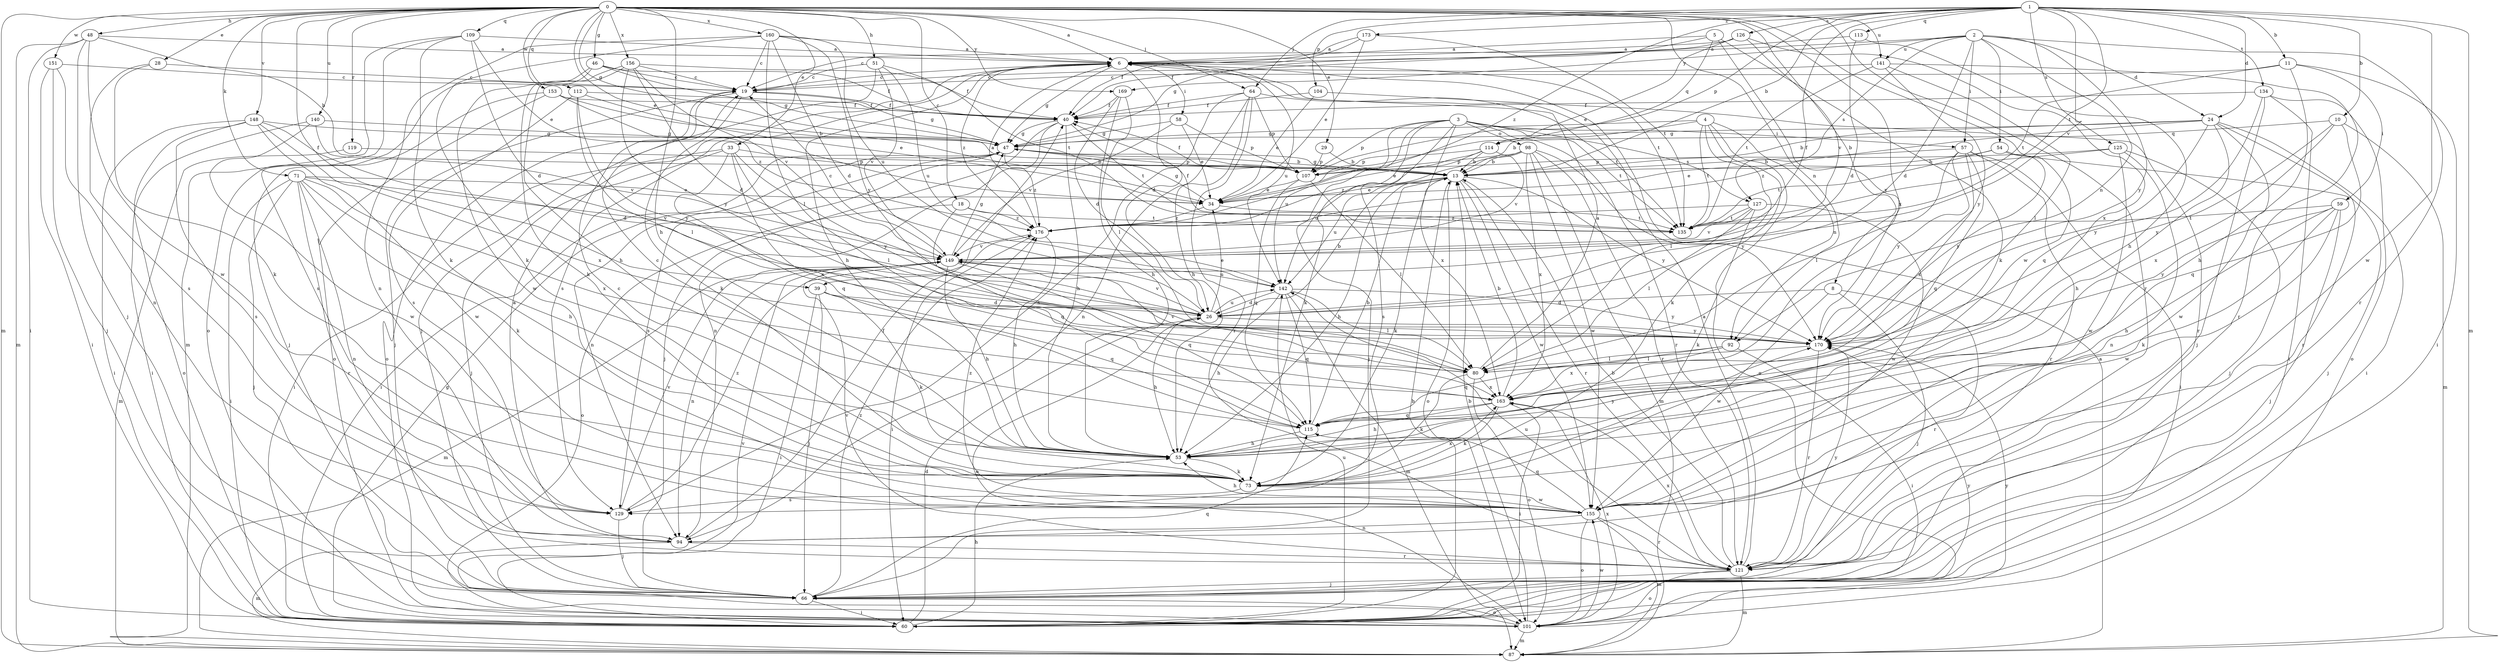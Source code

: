 strict digraph  {
0;
1;
2;
3;
4;
5;
6;
8;
10;
11;
13;
18;
19;
24;
26;
28;
29;
33;
34;
39;
40;
46;
47;
48;
51;
53;
54;
57;
58;
59;
60;
64;
66;
71;
73;
80;
87;
92;
94;
98;
101;
104;
107;
109;
112;
113;
114;
115;
119;
121;
125;
126;
127;
129;
134;
135;
140;
141;
142;
148;
149;
151;
153;
155;
156;
160;
163;
169;
170;
173;
176;
0 -> 6  [label=a];
0 -> 8  [label=b];
0 -> 18  [label=c];
0 -> 28  [label=e];
0 -> 29  [label=e];
0 -> 33  [label=e];
0 -> 34  [label=e];
0 -> 39  [label=f];
0 -> 46  [label=g];
0 -> 47  [label=g];
0 -> 48  [label=h];
0 -> 51  [label=h];
0 -> 53  [label=h];
0 -> 64  [label=j];
0 -> 71  [label=k];
0 -> 87  [label=m];
0 -> 92  [label=n];
0 -> 109  [label=q];
0 -> 112  [label=q];
0 -> 119  [label=r];
0 -> 121  [label=r];
0 -> 140  [label=u];
0 -> 141  [label=u];
0 -> 148  [label=v];
0 -> 151  [label=w];
0 -> 153  [label=w];
0 -> 155  [label=w];
0 -> 156  [label=x];
0 -> 160  [label=x];
0 -> 163  [label=x];
0 -> 169  [label=y];
1 -> 10  [label=b];
1 -> 11  [label=b];
1 -> 13  [label=b];
1 -> 24  [label=d];
1 -> 39  [label=f];
1 -> 64  [label=j];
1 -> 87  [label=m];
1 -> 104  [label=p];
1 -> 107  [label=p];
1 -> 113  [label=q];
1 -> 125  [label=s];
1 -> 126  [label=s];
1 -> 134  [label=t];
1 -> 135  [label=t];
1 -> 149  [label=v];
1 -> 155  [label=w];
1 -> 173  [label=z];
1 -> 176  [label=z];
2 -> 19  [label=c];
2 -> 24  [label=d];
2 -> 26  [label=d];
2 -> 54  [label=i];
2 -> 57  [label=i];
2 -> 92  [label=n];
2 -> 121  [label=r];
2 -> 127  [label=s];
2 -> 141  [label=u];
2 -> 169  [label=y];
2 -> 170  [label=y];
3 -> 57  [label=i];
3 -> 66  [label=j];
3 -> 73  [label=k];
3 -> 98  [label=o];
3 -> 107  [label=p];
3 -> 121  [label=r];
3 -> 127  [label=s];
3 -> 129  [label=s];
3 -> 135  [label=t];
3 -> 142  [label=u];
3 -> 163  [label=x];
4 -> 13  [label=b];
4 -> 47  [label=g];
4 -> 73  [label=k];
4 -> 80  [label=l];
4 -> 92  [label=n];
4 -> 101  [label=o];
4 -> 135  [label=t];
5 -> 6  [label=a];
5 -> 47  [label=g];
5 -> 73  [label=k];
5 -> 114  [label=q];
5 -> 170  [label=y];
6 -> 19  [label=c];
6 -> 26  [label=d];
6 -> 47  [label=g];
6 -> 53  [label=h];
6 -> 58  [label=i];
6 -> 129  [label=s];
6 -> 135  [label=t];
6 -> 142  [label=u];
6 -> 176  [label=z];
8 -> 26  [label=d];
8 -> 66  [label=j];
8 -> 121  [label=r];
8 -> 155  [label=w];
10 -> 87  [label=m];
10 -> 114  [label=q];
10 -> 115  [label=q];
10 -> 163  [label=x];
10 -> 170  [label=y];
11 -> 19  [label=c];
11 -> 53  [label=h];
11 -> 59  [label=i];
11 -> 60  [label=i];
11 -> 135  [label=t];
13 -> 34  [label=e];
13 -> 47  [label=g];
13 -> 53  [label=h];
13 -> 73  [label=k];
13 -> 101  [label=o];
13 -> 121  [label=r];
13 -> 142  [label=u];
13 -> 155  [label=w];
13 -> 170  [label=y];
18 -> 101  [label=o];
18 -> 115  [label=q];
18 -> 135  [label=t];
18 -> 176  [label=z];
19 -> 40  [label=f];
19 -> 47  [label=g];
19 -> 66  [label=j];
19 -> 73  [label=k];
19 -> 101  [label=o];
24 -> 13  [label=b];
24 -> 47  [label=g];
24 -> 53  [label=h];
24 -> 60  [label=i];
24 -> 121  [label=r];
24 -> 155  [label=w];
24 -> 170  [label=y];
24 -> 176  [label=z];
26 -> 13  [label=b];
26 -> 34  [label=e];
26 -> 53  [label=h];
26 -> 101  [label=o];
26 -> 142  [label=u];
26 -> 149  [label=v];
26 -> 170  [label=y];
28 -> 19  [label=c];
28 -> 73  [label=k];
28 -> 129  [label=s];
29 -> 13  [label=b];
29 -> 107  [label=p];
33 -> 60  [label=i];
33 -> 66  [label=j];
33 -> 80  [label=l];
33 -> 107  [label=p];
33 -> 115  [label=q];
33 -> 163  [label=x];
33 -> 170  [label=y];
34 -> 47  [label=g];
34 -> 135  [label=t];
34 -> 176  [label=z];
39 -> 26  [label=d];
39 -> 60  [label=i];
39 -> 66  [label=j];
39 -> 73  [label=k];
39 -> 115  [label=q];
40 -> 47  [label=g];
40 -> 53  [label=h];
40 -> 66  [label=j];
40 -> 94  [label=n];
40 -> 135  [label=t];
46 -> 19  [label=c];
46 -> 40  [label=f];
46 -> 47  [label=g];
46 -> 129  [label=s];
46 -> 155  [label=w];
47 -> 13  [label=b];
47 -> 60  [label=i];
47 -> 94  [label=n];
47 -> 107  [label=p];
47 -> 129  [label=s];
47 -> 176  [label=z];
48 -> 6  [label=a];
48 -> 13  [label=b];
48 -> 60  [label=i];
48 -> 66  [label=j];
48 -> 87  [label=m];
48 -> 155  [label=w];
51 -> 19  [label=c];
51 -> 66  [label=j];
51 -> 135  [label=t];
51 -> 142  [label=u];
51 -> 149  [label=v];
53 -> 73  [label=k];
53 -> 170  [label=y];
54 -> 13  [label=b];
54 -> 66  [label=j];
54 -> 135  [label=t];
54 -> 170  [label=y];
57 -> 13  [label=b];
57 -> 60  [label=i];
57 -> 80  [label=l];
57 -> 115  [label=q];
57 -> 121  [label=r];
57 -> 163  [label=x];
57 -> 170  [label=y];
58 -> 34  [label=e];
58 -> 47  [label=g];
58 -> 107  [label=p];
58 -> 149  [label=v];
59 -> 53  [label=h];
59 -> 66  [label=j];
59 -> 73  [label=k];
59 -> 135  [label=t];
59 -> 155  [label=w];
59 -> 170  [label=y];
60 -> 13  [label=b];
60 -> 26  [label=d];
60 -> 47  [label=g];
60 -> 53  [label=h];
60 -> 142  [label=u];
60 -> 170  [label=y];
64 -> 40  [label=f];
64 -> 53  [label=h];
64 -> 94  [label=n];
64 -> 107  [label=p];
64 -> 121  [label=r];
64 -> 129  [label=s];
64 -> 135  [label=t];
66 -> 60  [label=i];
66 -> 101  [label=o];
66 -> 115  [label=q];
66 -> 176  [label=z];
71 -> 34  [label=e];
71 -> 53  [label=h];
71 -> 60  [label=i];
71 -> 66  [label=j];
71 -> 73  [label=k];
71 -> 94  [label=n];
71 -> 121  [label=r];
71 -> 149  [label=v];
71 -> 163  [label=x];
73 -> 19  [label=c];
73 -> 129  [label=s];
73 -> 155  [label=w];
73 -> 163  [label=x];
80 -> 6  [label=a];
80 -> 73  [label=k];
80 -> 101  [label=o];
80 -> 149  [label=v];
80 -> 163  [label=x];
87 -> 6  [label=a];
92 -> 60  [label=i];
92 -> 80  [label=l];
92 -> 115  [label=q];
92 -> 163  [label=x];
94 -> 6  [label=a];
94 -> 40  [label=f];
94 -> 87  [label=m];
94 -> 121  [label=r];
98 -> 13  [label=b];
98 -> 87  [label=m];
98 -> 107  [label=p];
98 -> 121  [label=r];
98 -> 142  [label=u];
98 -> 155  [label=w];
98 -> 163  [label=x];
98 -> 170  [label=y];
101 -> 13  [label=b];
101 -> 87  [label=m];
101 -> 149  [label=v];
101 -> 155  [label=w];
101 -> 163  [label=x];
101 -> 170  [label=y];
104 -> 34  [label=e];
104 -> 40  [label=f];
104 -> 121  [label=r];
107 -> 34  [label=e];
107 -> 40  [label=f];
107 -> 80  [label=l];
107 -> 115  [label=q];
109 -> 6  [label=a];
109 -> 26  [label=d];
109 -> 34  [label=e];
109 -> 73  [label=k];
109 -> 87  [label=m];
109 -> 101  [label=o];
112 -> 34  [label=e];
112 -> 40  [label=f];
112 -> 80  [label=l];
112 -> 129  [label=s];
112 -> 170  [label=y];
113 -> 6  [label=a];
113 -> 26  [label=d];
113 -> 53  [label=h];
114 -> 13  [label=b];
114 -> 34  [label=e];
114 -> 107  [label=p];
114 -> 149  [label=v];
114 -> 176  [label=z];
115 -> 13  [label=b];
115 -> 19  [label=c];
115 -> 53  [label=h];
119 -> 13  [label=b];
119 -> 87  [label=m];
121 -> 6  [label=a];
121 -> 13  [label=b];
121 -> 66  [label=j];
121 -> 87  [label=m];
121 -> 101  [label=o];
121 -> 142  [label=u];
121 -> 149  [label=v];
121 -> 163  [label=x];
121 -> 170  [label=y];
125 -> 34  [label=e];
125 -> 66  [label=j];
125 -> 94  [label=n];
125 -> 107  [label=p];
125 -> 155  [label=w];
126 -> 6  [label=a];
126 -> 34  [label=e];
126 -> 40  [label=f];
126 -> 149  [label=v];
126 -> 163  [label=x];
127 -> 73  [label=k];
127 -> 80  [label=l];
127 -> 135  [label=t];
127 -> 149  [label=v];
127 -> 155  [label=w];
127 -> 176  [label=z];
129 -> 66  [label=j];
129 -> 149  [label=v];
129 -> 176  [label=z];
134 -> 40  [label=f];
134 -> 60  [label=i];
134 -> 66  [label=j];
134 -> 101  [label=o];
134 -> 115  [label=q];
135 -> 40  [label=f];
140 -> 47  [label=g];
140 -> 60  [label=i];
140 -> 149  [label=v];
140 -> 155  [label=w];
141 -> 19  [label=c];
141 -> 80  [label=l];
141 -> 121  [label=r];
141 -> 135  [label=t];
141 -> 170  [label=y];
142 -> 26  [label=d];
142 -> 53  [label=h];
142 -> 80  [label=l];
142 -> 87  [label=m];
142 -> 115  [label=q];
142 -> 170  [label=y];
148 -> 26  [label=d];
148 -> 47  [label=g];
148 -> 60  [label=i];
148 -> 101  [label=o];
148 -> 129  [label=s];
148 -> 155  [label=w];
148 -> 163  [label=x];
149 -> 19  [label=c];
149 -> 47  [label=g];
149 -> 53  [label=h];
149 -> 87  [label=m];
149 -> 94  [label=n];
149 -> 115  [label=q];
149 -> 142  [label=u];
151 -> 19  [label=c];
151 -> 60  [label=i];
151 -> 66  [label=j];
151 -> 94  [label=n];
153 -> 13  [label=b];
153 -> 40  [label=f];
153 -> 66  [label=j];
153 -> 101  [label=o];
153 -> 176  [label=z];
155 -> 53  [label=h];
155 -> 87  [label=m];
155 -> 94  [label=n];
155 -> 101  [label=o];
155 -> 115  [label=q];
155 -> 121  [label=r];
155 -> 176  [label=z];
156 -> 19  [label=c];
156 -> 26  [label=d];
156 -> 40  [label=f];
156 -> 53  [label=h];
156 -> 73  [label=k];
156 -> 149  [label=v];
156 -> 170  [label=y];
160 -> 6  [label=a];
160 -> 19  [label=c];
160 -> 26  [label=d];
160 -> 73  [label=k];
160 -> 80  [label=l];
160 -> 94  [label=n];
160 -> 142  [label=u];
160 -> 170  [label=y];
163 -> 13  [label=b];
163 -> 53  [label=h];
163 -> 60  [label=i];
163 -> 73  [label=k];
163 -> 115  [label=q];
169 -> 26  [label=d];
169 -> 40  [label=f];
169 -> 53  [label=h];
169 -> 80  [label=l];
170 -> 80  [label=l];
170 -> 121  [label=r];
173 -> 6  [label=a];
173 -> 34  [label=e];
173 -> 40  [label=f];
173 -> 135  [label=t];
176 -> 6  [label=a];
176 -> 53  [label=h];
176 -> 60  [label=i];
176 -> 149  [label=v];
}

